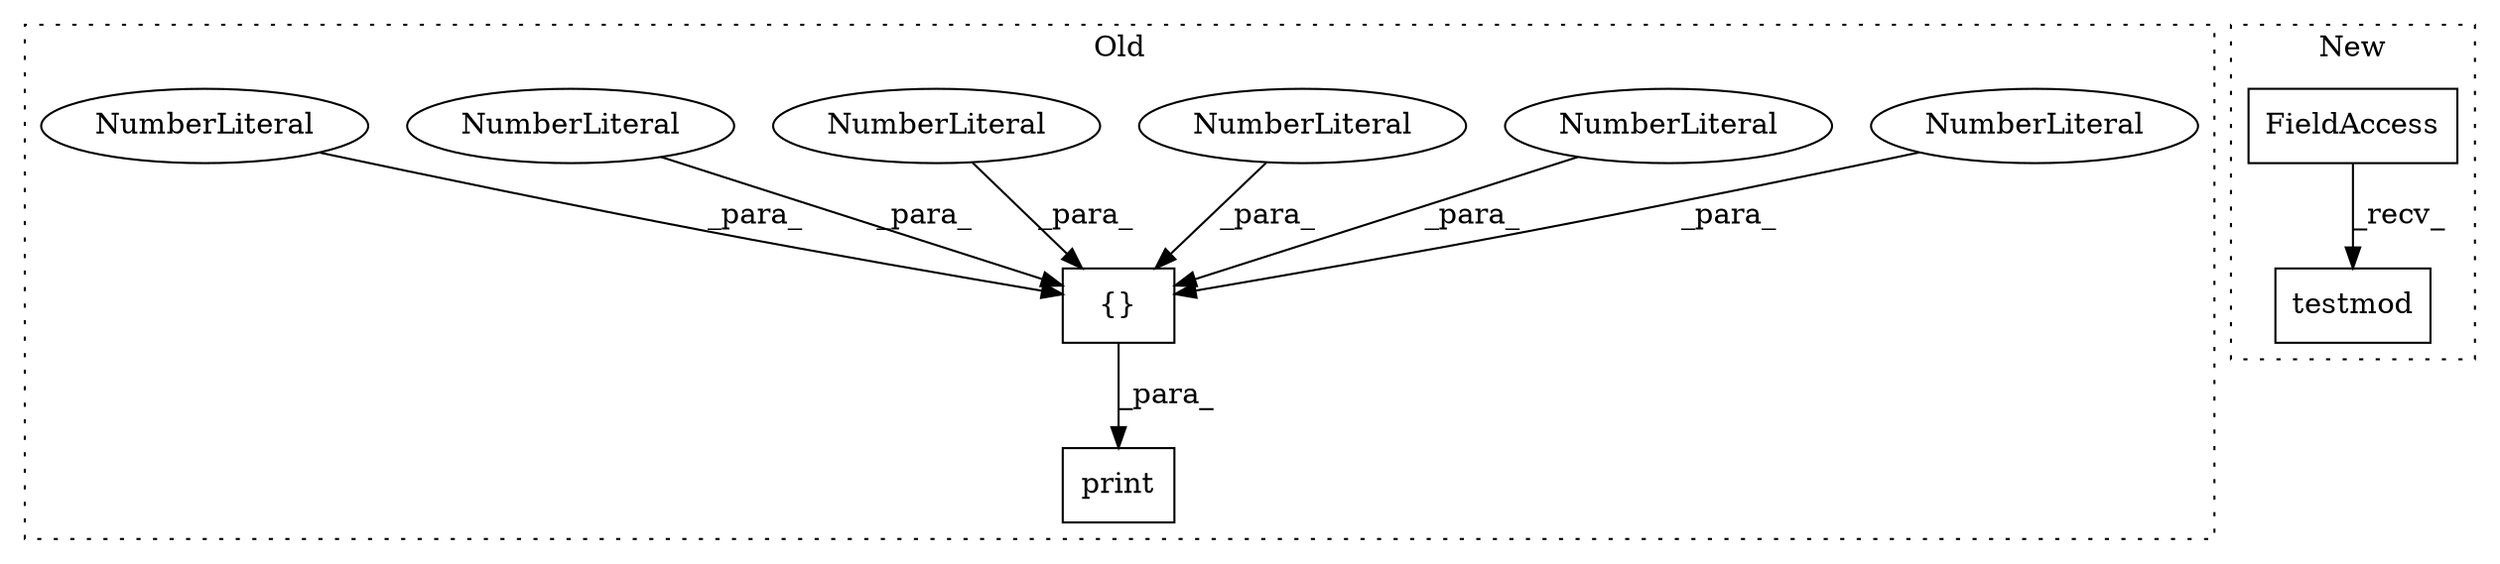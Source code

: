 digraph G {
subgraph cluster0 {
1 [label="{}" a="4" s="587,614" l="1,1" shape="box"];
3 [label="NumberLiteral" a="34" s="602" l="2" shape="ellipse"];
4 [label="NumberLiteral" a="34" s="599" l="2" shape="ellipse"];
5 [label="NumberLiteral" a="34" s="605" l="3" shape="ellipse"];
7 [label="print" a="32" s="697,734" l="6,1" shape="box"];
8 [label="NumberLiteral" a="34" s="591" l="2" shape="ellipse"];
9 [label="NumberLiteral" a="34" s="588" l="2" shape="ellipse"];
10 [label="NumberLiteral" a="34" s="594" l="1" shape="ellipse"];
label = "Old";
style="dotted";
}
subgraph cluster1 {
2 [label="testmod" a="32" s="1036" l="9" shape="box"];
6 [label="FieldAccess" a="22" s="1028" l="7" shape="box"];
label = "New";
style="dotted";
}
1 -> 7 [label="_para_"];
3 -> 1 [label="_para_"];
4 -> 1 [label="_para_"];
5 -> 1 [label="_para_"];
6 -> 2 [label="_recv_"];
8 -> 1 [label="_para_"];
9 -> 1 [label="_para_"];
10 -> 1 [label="_para_"];
}
